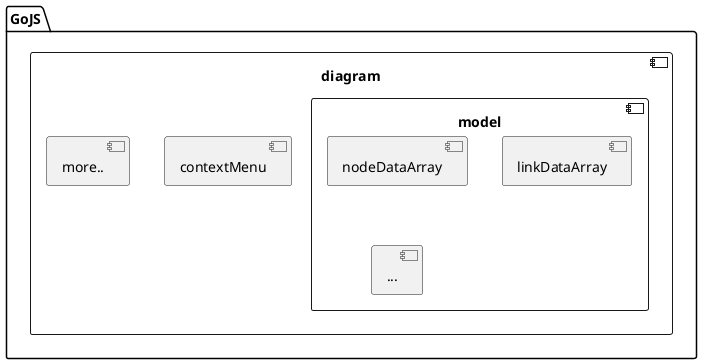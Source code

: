 @startuml
package "GoJS" {
  component diagram {
    component model {
      [nodeDataArray]
      [linkDataArray]
      [...]
    }
    [contextMenu]
    [more..]
  }

}
@enduml
